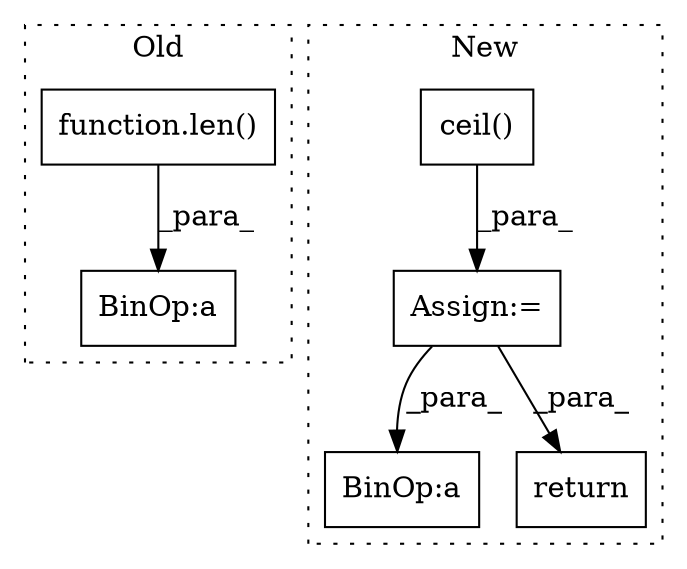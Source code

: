 digraph G {
subgraph cluster0 {
1 [label="function.len()" a="75" s="11755,11772" l="4,1" shape="box"];
5 [label="BinOp:a" a="82" s="11783" l="33" shape="box"];
label = "Old";
style="dotted";
}
subgraph cluster1 {
2 [label="ceil()" a="75" s="12711,12810" l="19,6" shape="box"];
3 [label="Assign:=" a="68" s="13367" l="3" shape="box"];
4 [label="BinOp:a" a="82" s="13544" l="3" shape="box"];
6 [label="return" a="93" s="13785" l="7" shape="box"];
label = "New";
style="dotted";
}
1 -> 5 [label="_para_"];
2 -> 3 [label="_para_"];
3 -> 4 [label="_para_"];
3 -> 6 [label="_para_"];
}